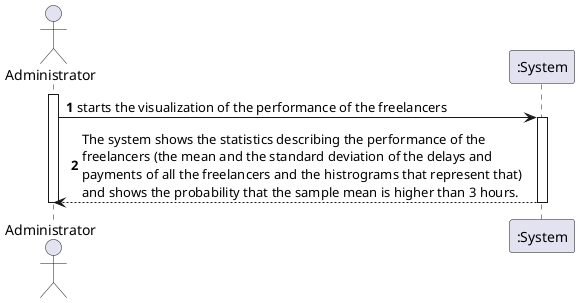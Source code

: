 @startuml
autonumber
actor "Administrator" as ADM

participant ":System" as SYST

activate ADM
ADM -> SYST : starts the visualization of the performance of the freelancers
activate SYST

SYST --> ADM :  The system shows the statistics describing the performance of the \nfreelancers (the mean and the standard deviation of the delays and \npayments of all the freelancers and the histrograms that represent that) \nand shows the probability that the sample mean is higher than 3 hours.
deactivate SYST

deactivate ADM

@enduml